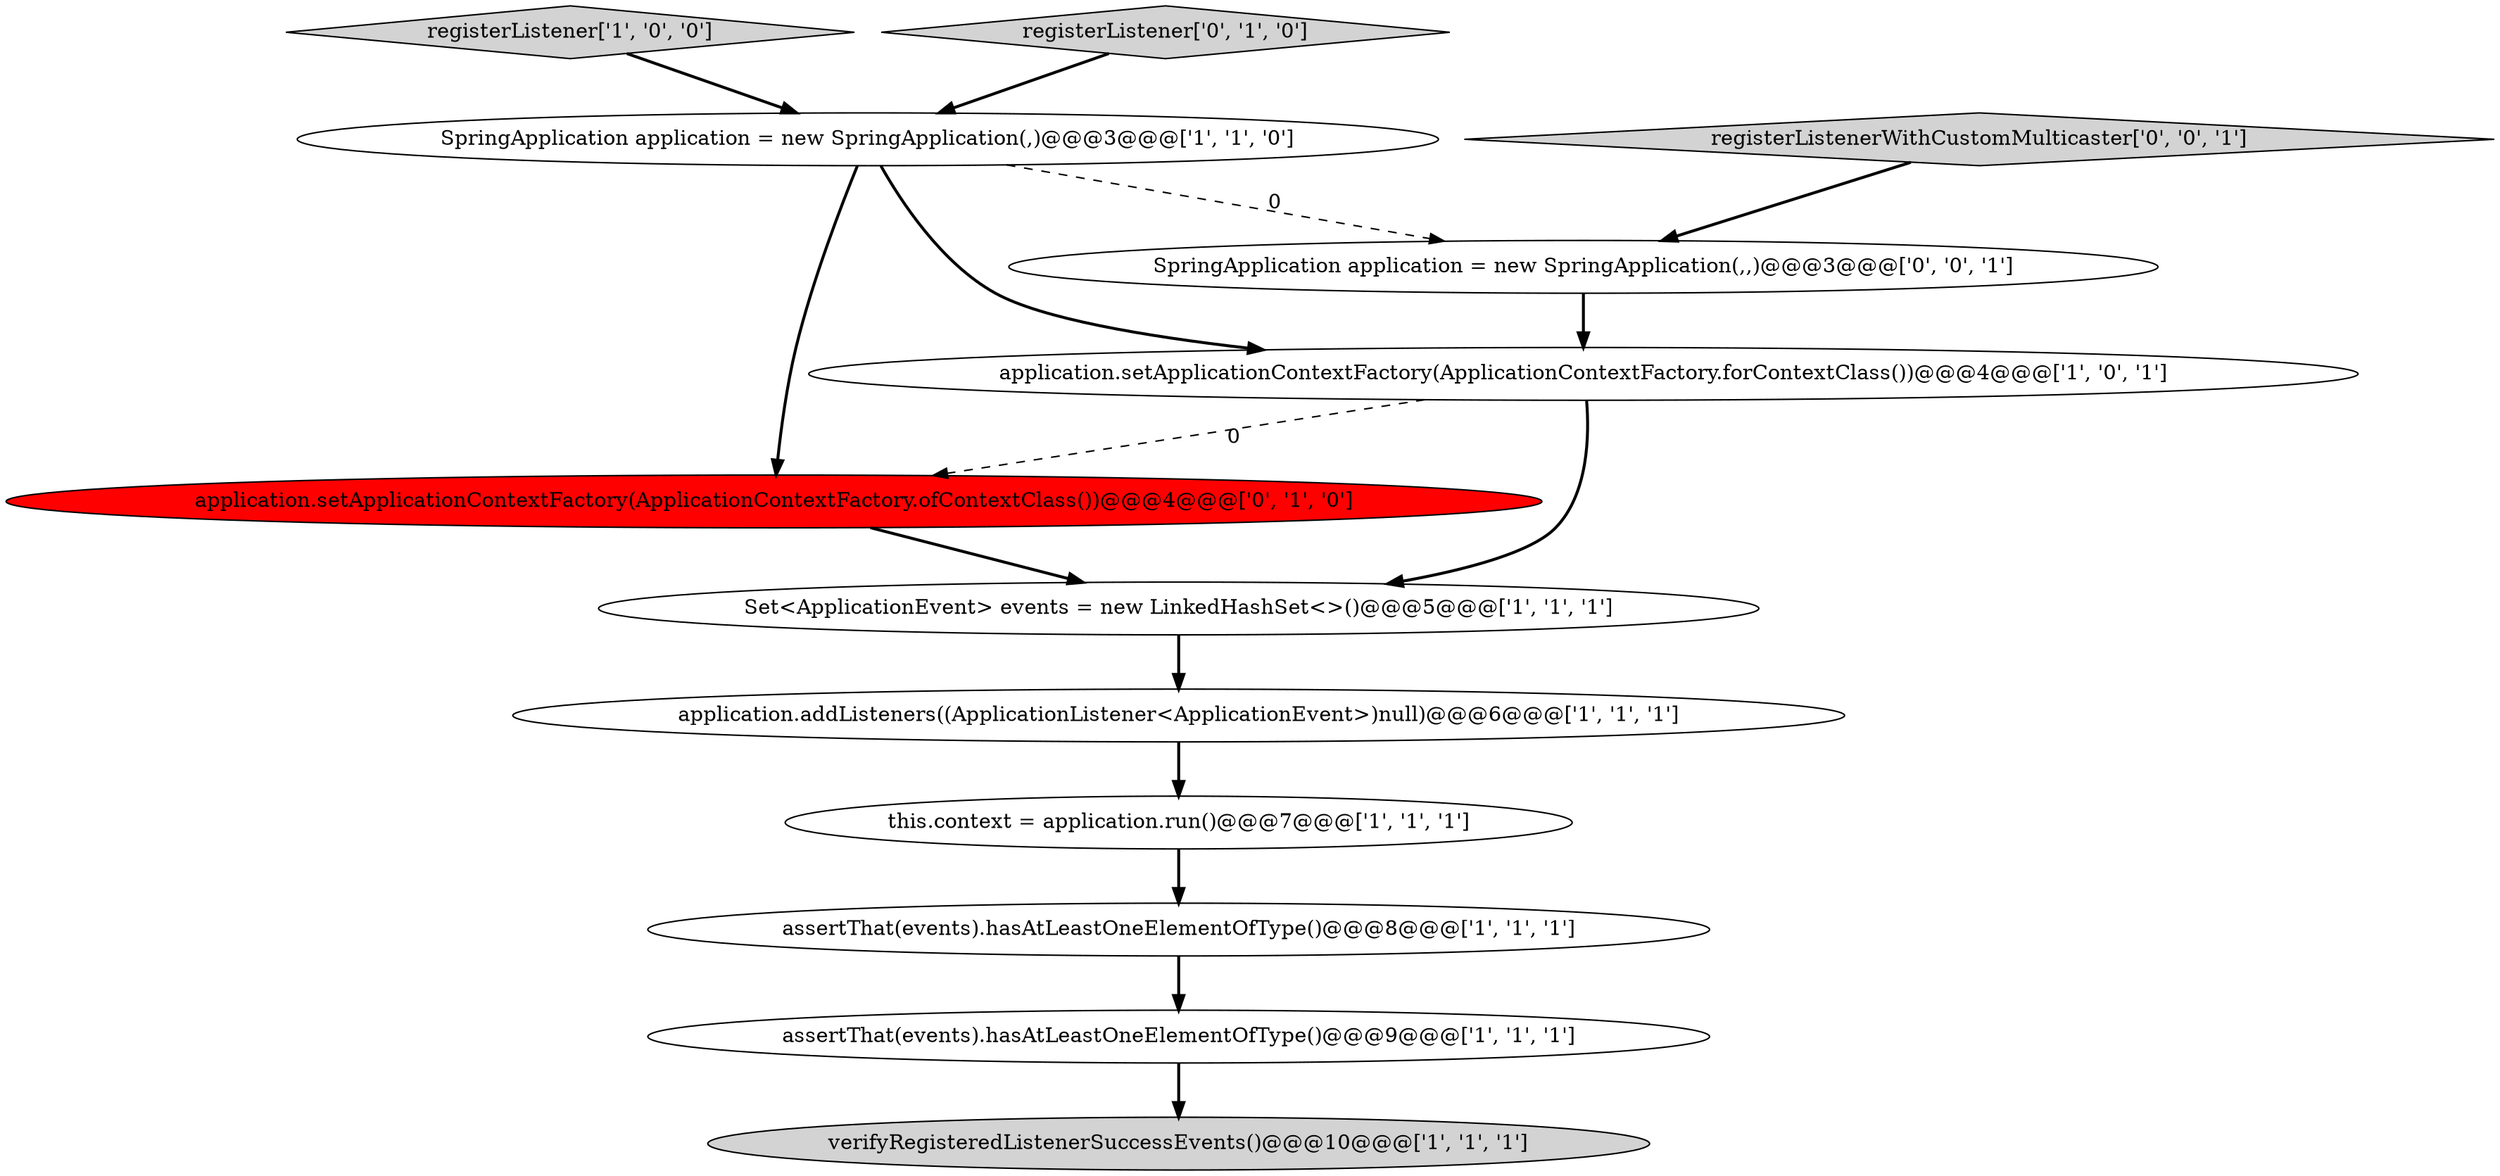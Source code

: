 digraph {
4 [style = filled, label = "assertThat(events).hasAtLeastOneElementOfType()@@@9@@@['1', '1', '1']", fillcolor = white, shape = ellipse image = "AAA0AAABBB1BBB"];
9 [style = filled, label = "application.setApplicationContextFactory(ApplicationContextFactory.ofContextClass())@@@4@@@['0', '1', '0']", fillcolor = red, shape = ellipse image = "AAA1AAABBB2BBB"];
3 [style = filled, label = "application.addListeners((ApplicationListener<ApplicationEvent>)null)@@@6@@@['1', '1', '1']", fillcolor = white, shape = ellipse image = "AAA0AAABBB1BBB"];
0 [style = filled, label = "application.setApplicationContextFactory(ApplicationContextFactory.forContextClass())@@@4@@@['1', '0', '1']", fillcolor = white, shape = ellipse image = "AAA0AAABBB1BBB"];
1 [style = filled, label = "verifyRegisteredListenerSuccessEvents()@@@10@@@['1', '1', '1']", fillcolor = lightgray, shape = ellipse image = "AAA0AAABBB1BBB"];
5 [style = filled, label = "registerListener['1', '0', '0']", fillcolor = lightgray, shape = diamond image = "AAA0AAABBB1BBB"];
7 [style = filled, label = "Set<ApplicationEvent> events = new LinkedHashSet<>()@@@5@@@['1', '1', '1']", fillcolor = white, shape = ellipse image = "AAA0AAABBB1BBB"];
2 [style = filled, label = "assertThat(events).hasAtLeastOneElementOfType()@@@8@@@['1', '1', '1']", fillcolor = white, shape = ellipse image = "AAA0AAABBB1BBB"];
8 [style = filled, label = "this.context = application.run()@@@7@@@['1', '1', '1']", fillcolor = white, shape = ellipse image = "AAA0AAABBB1BBB"];
11 [style = filled, label = "registerListenerWithCustomMulticaster['0', '0', '1']", fillcolor = lightgray, shape = diamond image = "AAA0AAABBB3BBB"];
12 [style = filled, label = "SpringApplication application = new SpringApplication(,,)@@@3@@@['0', '0', '1']", fillcolor = white, shape = ellipse image = "AAA0AAABBB3BBB"];
10 [style = filled, label = "registerListener['0', '1', '0']", fillcolor = lightgray, shape = diamond image = "AAA0AAABBB2BBB"];
6 [style = filled, label = "SpringApplication application = new SpringApplication(,)@@@3@@@['1', '1', '0']", fillcolor = white, shape = ellipse image = "AAA0AAABBB1BBB"];
4->1 [style = bold, label=""];
11->12 [style = bold, label=""];
6->0 [style = bold, label=""];
0->9 [style = dashed, label="0"];
5->6 [style = bold, label=""];
6->9 [style = bold, label=""];
8->2 [style = bold, label=""];
9->7 [style = bold, label=""];
2->4 [style = bold, label=""];
12->0 [style = bold, label=""];
10->6 [style = bold, label=""];
3->8 [style = bold, label=""];
7->3 [style = bold, label=""];
0->7 [style = bold, label=""];
6->12 [style = dashed, label="0"];
}
